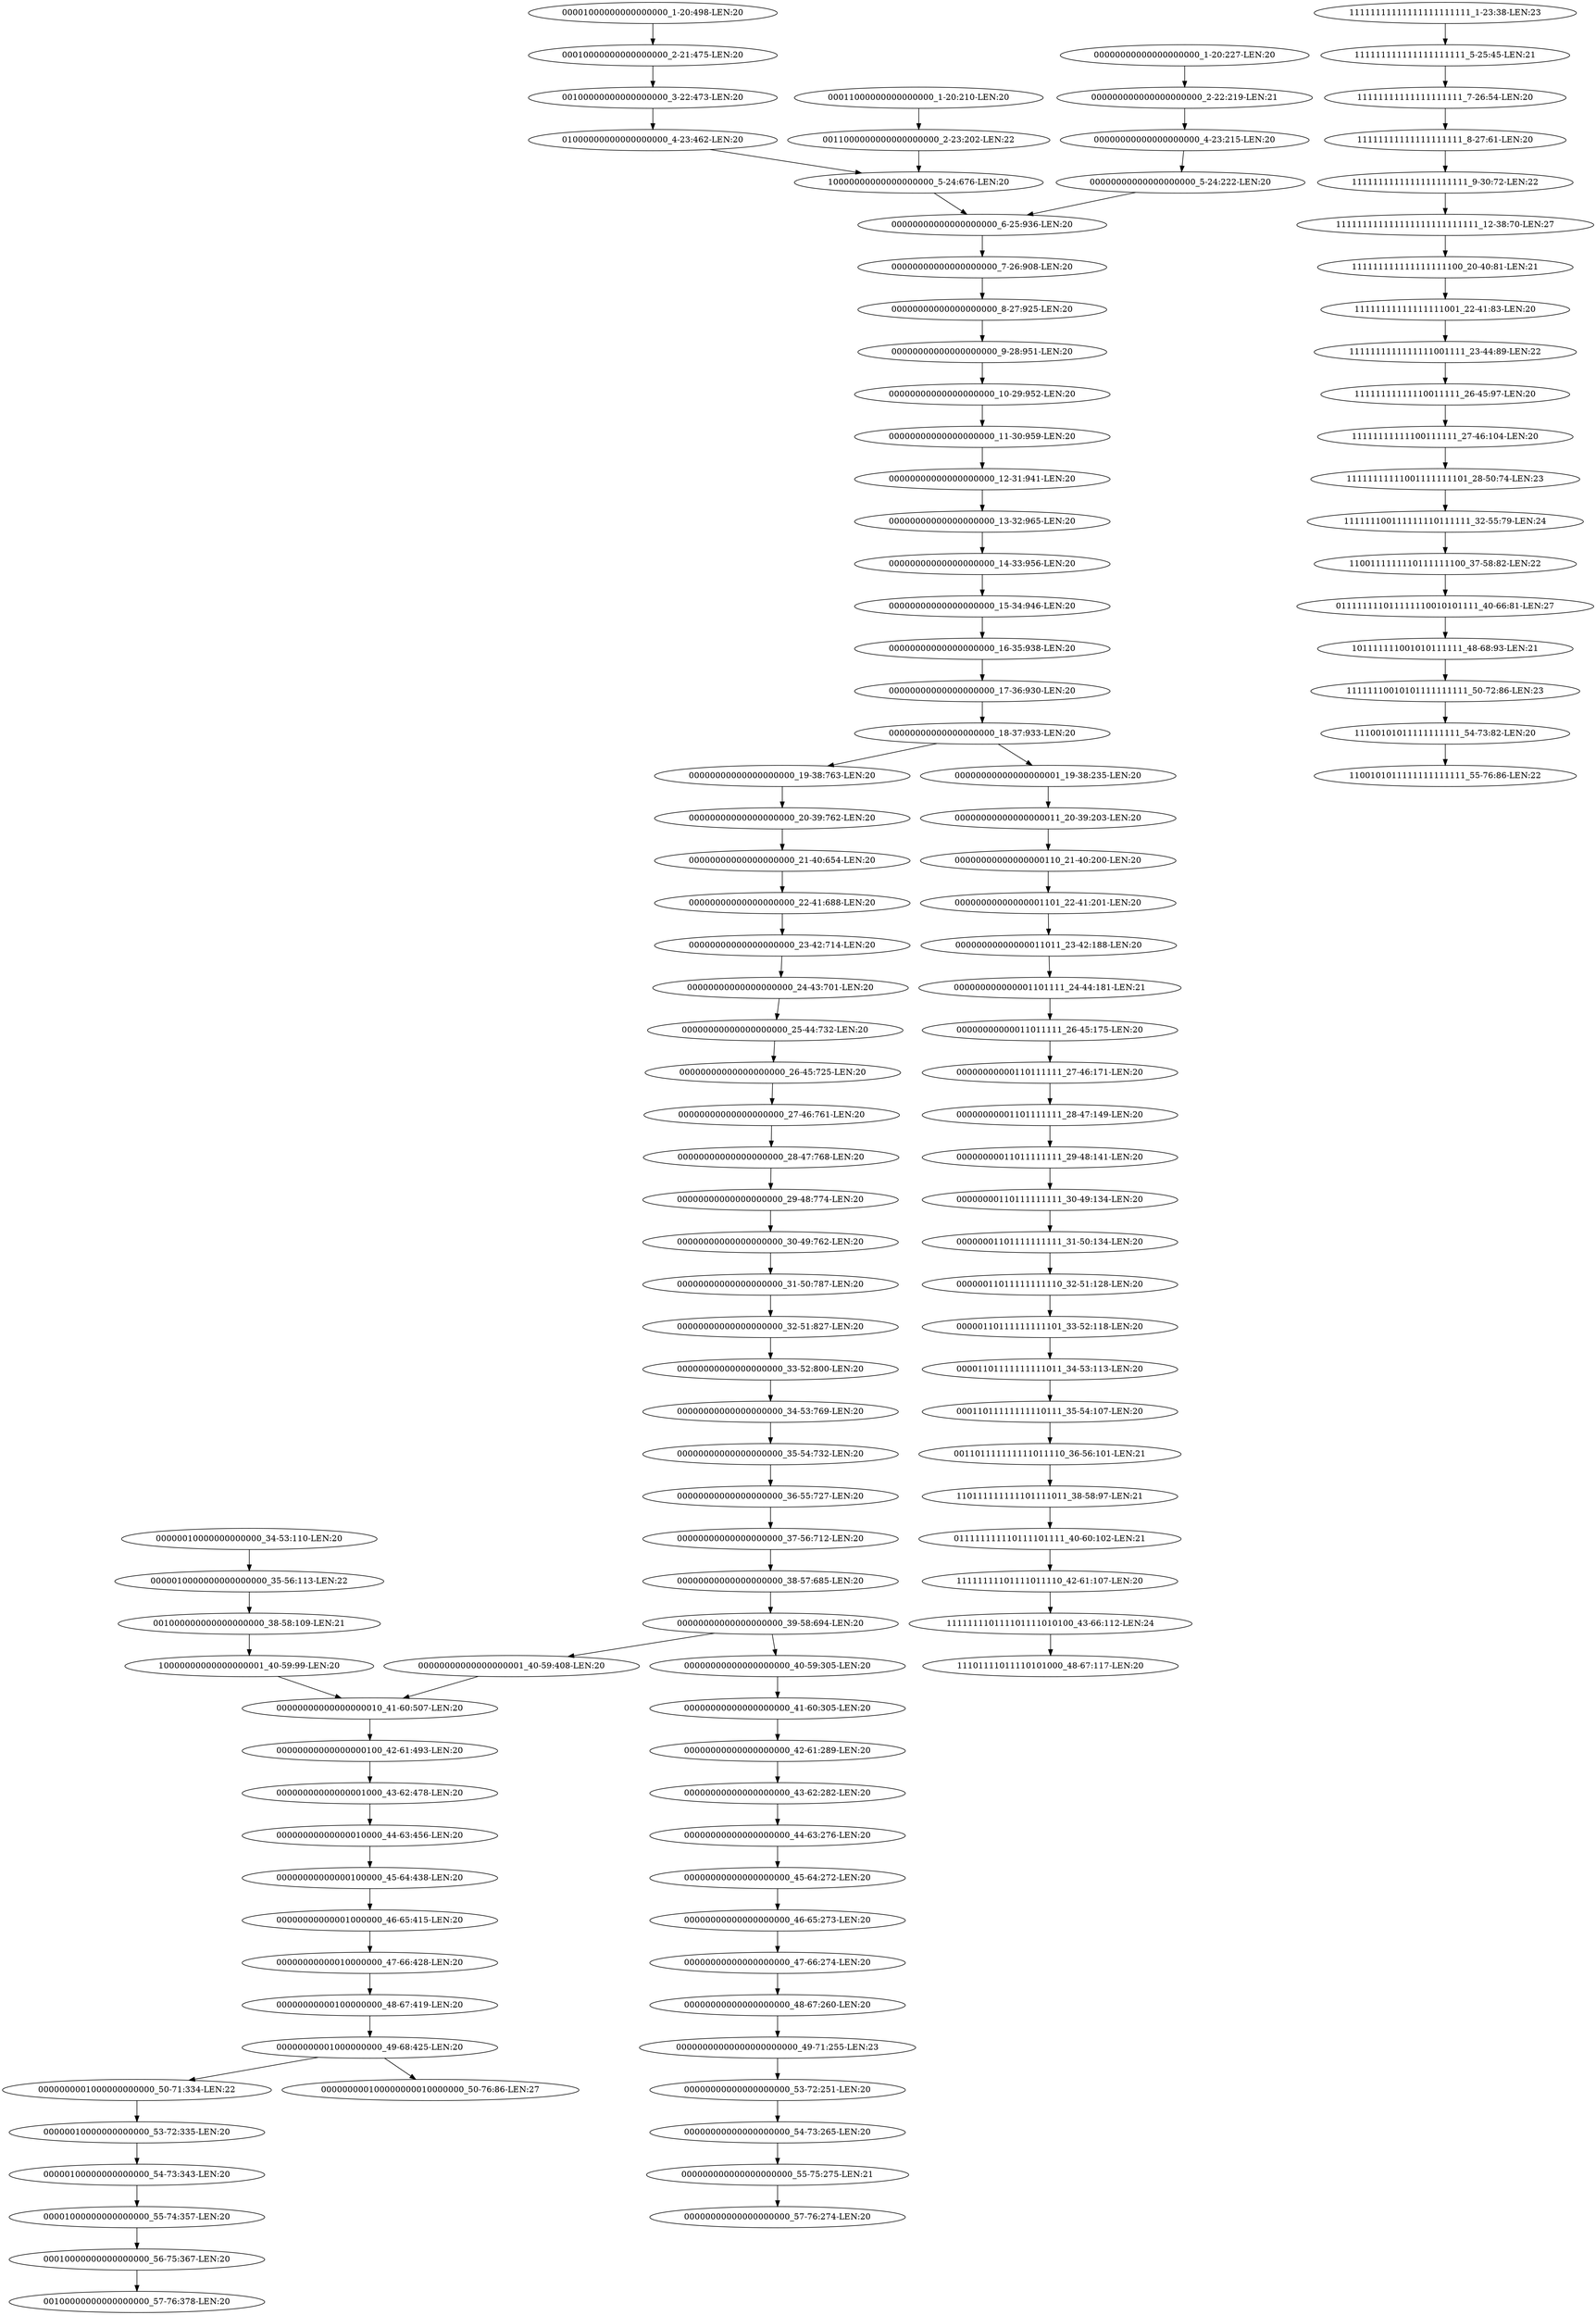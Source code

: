 digraph G {
    "00000000000000000000_37-56:712-LEN:20" -> "00000000000000000000_38-57:685-LEN:20";
    "00000000000000000000_38-57:685-LEN:20" -> "00000000000000000000_39-58:694-LEN:20";
    "00000000000000000110_21-40:200-LEN:20" -> "00000000000000001101_22-41:201-LEN:20";
    "11111111111111111001_22-41:83-LEN:20" -> "1111111111111111001111_23-44:89-LEN:22";
    "00000000000000000000_41-60:305-LEN:20" -> "00000000000000000000_42-61:289-LEN:20";
    "00000000000000000000_8-27:925-LEN:20" -> "00000000000000000000_9-28:951-LEN:20";
    "00000000000000000000_44-63:276-LEN:20" -> "00000000000000000000_45-64:272-LEN:20";
    "00000000000000000000_11-30:959-LEN:20" -> "00000000000000000000_12-31:941-LEN:20";
    "00000000000001000000_46-65:415-LEN:20" -> "00000000000010000000_47-66:428-LEN:20";
    "00000000000000010000_44-63:456-LEN:20" -> "00000000000000100000_45-64:438-LEN:20";
    "00000000000000000000_6-25:936-LEN:20" -> "00000000000000000000_7-26:908-LEN:20";
    "0000000001000000000000_50-71:334-LEN:22" -> "00000010000000000000_53-72:335-LEN:20";
    "00000000000000000000_28-47:768-LEN:20" -> "00000000000000000000_29-48:774-LEN:20";
    "00000000000000011011_23-42:188-LEN:20" -> "000000000000001101111_24-44:181-LEN:21";
    "00000000000000000000_16-35:938-LEN:20" -> "00000000000000000000_17-36:930-LEN:20";
    "00000001101111111111_31-50:134-LEN:20" -> "00000011011111111110_32-51:128-LEN:20";
    "00000000000100000000_48-67:419-LEN:20" -> "00000000001000000000_49-68:425-LEN:20";
    "00000000000000000000_34-53:769-LEN:20" -> "00000000000000000000_35-54:732-LEN:20";
    "00000000000000000000_40-59:305-LEN:20" -> "00000000000000000000_41-60:305-LEN:20";
    "00000000001000000000_49-68:425-LEN:20" -> "0000000001000000000000_50-71:334-LEN:22";
    "00000000001000000000_49-68:425-LEN:20" -> "000000000100000000010000000_50-76:86-LEN:27";
    "00000000000000000000_46-65:273-LEN:20" -> "00000000000000000000_47-66:274-LEN:20";
    "1111111111111111001111_23-44:89-LEN:22" -> "11111111111110011111_26-45:97-LEN:20";
    "11111111111110011111_26-45:97-LEN:20" -> "11111111111100111111_27-46:104-LEN:20";
    "01000000000000000000_4-23:462-LEN:20" -> "10000000000000000000_5-24:676-LEN:20";
    "00000000000000000000_54-73:265-LEN:20" -> "000000000000000000000_55-75:275-LEN:21";
    "00000000000000000010_41-60:507-LEN:20" -> "00000000000000000100_42-61:493-LEN:20";
    "00000000000000000000_33-52:800-LEN:20" -> "00000000000000000000_34-53:769-LEN:20";
    "00000000000000000000_4-23:215-LEN:20" -> "00000000000000000000_5-24:222-LEN:20";
    "00000000000000000000_23-42:714-LEN:20" -> "00000000000000000000_24-43:701-LEN:20";
    "11111111111111111111111_1-23:38-LEN:23" -> "111111111111111111111_5-25:45-LEN:21";
    "11111111101111011110_42-61:107-LEN:20" -> "111111110111101111010100_43-66:112-LEN:24";
    "00000110111111111101_33-52:118-LEN:20" -> "00001101111111111011_34-53:113-LEN:20";
    "00000010000000000000_34-53:110-LEN:20" -> "0000010000000000000000_35-56:113-LEN:22";
    "000000000000000000000_2-22:219-LEN:21" -> "00000000000000000000_4-23:215-LEN:20";
    "00000000000000000000_19-38:763-LEN:20" -> "00000000000000000000_20-39:762-LEN:20";
    "00000000000011011111_26-45:175-LEN:20" -> "00000000000110111111_27-46:171-LEN:20";
    "111111111111111111111111111_12-38:70-LEN:27" -> "111111111111111111100_20-40:81-LEN:21";
    "00000000000000000000_47-66:274-LEN:20" -> "00000000000000000000_48-67:260-LEN:20";
    "00000000000000000000_35-54:732-LEN:20" -> "00000000000000000000_36-55:727-LEN:20";
    "00000000000000000000_12-31:941-LEN:20" -> "00000000000000000000_13-32:965-LEN:20";
    "00000000000000000000_31-50:787-LEN:20" -> "00000000000000000000_32-51:827-LEN:20";
    "11111111111001111111101_28-50:74-LEN:23" -> "111111100111111110111111_32-55:79-LEN:24";
    "00000000000000000000_14-33:956-LEN:20" -> "00000000000000000000_15-34:946-LEN:20";
    "00000000000000001101_22-41:201-LEN:20" -> "00000000000000011011_23-42:188-LEN:20";
    "00000000000000000000_45-64:272-LEN:20" -> "00000000000000000000_46-65:273-LEN:20";
    "011111111011111110010101111_40-66:81-LEN:27" -> "101111111001010111111_48-68:93-LEN:21";
    "00000000000010000000_47-66:428-LEN:20" -> "00000000000100000000_48-67:419-LEN:20";
    "00000000000000000000000_49-71:255-LEN:23" -> "00000000000000000000_53-72:251-LEN:20";
    "00001101111111111011_34-53:113-LEN:20" -> "00011011111111110111_35-54:107-LEN:20";
    "00000000001101111111_28-47:149-LEN:20" -> "00000000011011111111_29-48:141-LEN:20";
    "001101111111111011110_36-56:101-LEN:21" -> "110111111111101111011_38-58:97-LEN:21";
    "00000000000000000000_18-37:933-LEN:20" -> "00000000000000000000_19-38:763-LEN:20";
    "00000000000000000000_18-37:933-LEN:20" -> "00000000000000000001_19-38:235-LEN:20";
    "00000000000000000000_29-48:774-LEN:20" -> "00000000000000000000_30-49:762-LEN:20";
    "000000000000000000000_55-75:275-LEN:21" -> "00000000000000000000_57-76:274-LEN:20";
    "00000000000000000000_53-72:251-LEN:20" -> "00000000000000000000_54-73:265-LEN:20";
    "101111111001010111111_48-68:93-LEN:21" -> "11111110010101111111111_50-72:86-LEN:23";
    "00000000000000000000_32-51:827-LEN:20" -> "00000000000000000000_33-52:800-LEN:20";
    "111111111111111111100_20-40:81-LEN:21" -> "11111111111111111001_22-41:83-LEN:20";
    "111111111111111111111_5-25:45-LEN:21" -> "11111111111111111111_7-26:54-LEN:20";
    "00100000000000000000_3-22:473-LEN:20" -> "01000000000000000000_4-23:462-LEN:20";
    "1100111111110111111100_37-58:82-LEN:22" -> "011111111011111110010101111_40-66:81-LEN:27";
    "00000000000000001000_43-62:478-LEN:20" -> "00000000000000010000_44-63:456-LEN:20";
    "00000000000000000000_5-24:222-LEN:20" -> "00000000000000000000_6-25:936-LEN:20";
    "00000000000000000000_30-49:762-LEN:20" -> "00000000000000000000_31-50:787-LEN:20";
    "00000010000000000000_53-72:335-LEN:20" -> "00000100000000000000_54-73:343-LEN:20";
    "0000010000000000000000_35-56:113-LEN:22" -> "001000000000000000000_38-58:109-LEN:21";
    "00000000000000000000_20-39:762-LEN:20" -> "00000000000000000000_21-40:654-LEN:20";
    "00000000000000000000_48-67:260-LEN:20" -> "00000000000000000000000_49-71:255-LEN:23";
    "10000000000000000001_40-59:99-LEN:20" -> "00000000000000000010_41-60:507-LEN:20";
    "00000011011111111110_32-51:128-LEN:20" -> "00000110111111111101_33-52:118-LEN:20";
    "111111100111111110111111_32-55:79-LEN:24" -> "1100111111110111111100_37-58:82-LEN:22";
    "00001000000000000000_1-20:498-LEN:20" -> "00010000000000000000_2-21:475-LEN:20";
    "00010000000000000000_56-75:367-LEN:20" -> "00100000000000000000_57-76:378-LEN:20";
    "00000000000000000000_7-26:908-LEN:20" -> "00000000000000000000_8-27:925-LEN:20";
    "00000000000000000000_24-43:701-LEN:20" -> "00000000000000000000_25-44:732-LEN:20";
    "00000000000110111111_27-46:171-LEN:20" -> "00000000001101111111_28-47:149-LEN:20";
    "111111110111101111010100_43-66:112-LEN:24" -> "11101111011110101000_48-67:117-LEN:20";
    "00000000000000000001_19-38:235-LEN:20" -> "00000000000000000011_20-39:203-LEN:20";
    "0011000000000000000000_2-23:202-LEN:22" -> "10000000000000000000_5-24:676-LEN:20";
    "00000000000000000000_21-40:654-LEN:20" -> "00000000000000000000_22-41:688-LEN:20";
    "00011000000000000000_1-20:210-LEN:20" -> "0011000000000000000000_2-23:202-LEN:22";
    "00000000000000000000_17-36:930-LEN:20" -> "00000000000000000000_18-37:933-LEN:20";
    "00000000000000000001_40-59:408-LEN:20" -> "00000000000000000010_41-60:507-LEN:20";
    "00000000000000000000_43-62:282-LEN:20" -> "00000000000000000000_44-63:276-LEN:20";
    "00000000000000000000_1-20:227-LEN:20" -> "000000000000000000000_2-22:219-LEN:21";
    "10000000000000000000_5-24:676-LEN:20" -> "00000000000000000000_6-25:936-LEN:20";
    "011111111110111101111_40-60:102-LEN:21" -> "11111111101111011110_42-61:107-LEN:20";
    "11111110010101111111111_50-72:86-LEN:23" -> "11100101011111111111_54-73:82-LEN:20";
    "00000000000000000100_42-61:493-LEN:20" -> "00000000000000001000_43-62:478-LEN:20";
    "00000000000000000000_36-55:727-LEN:20" -> "00000000000000000000_37-56:712-LEN:20";
    "00000000000000000000_42-61:289-LEN:20" -> "00000000000000000000_43-62:282-LEN:20";
    "00000000000000000000_15-34:946-LEN:20" -> "00000000000000000000_16-35:938-LEN:20";
    "11111111111111111111_7-26:54-LEN:20" -> "11111111111111111111_8-27:61-LEN:20";
    "00000000011011111111_29-48:141-LEN:20" -> "00000000110111111111_30-49:134-LEN:20";
    "00000000000000000000_9-28:951-LEN:20" -> "00000000000000000000_10-29:952-LEN:20";
    "00000000000000000000_25-44:732-LEN:20" -> "00000000000000000000_26-45:725-LEN:20";
    "11111111111100111111_27-46:104-LEN:20" -> "11111111111001111111101_28-50:74-LEN:23";
    "00000000000000000000_39-58:694-LEN:20" -> "00000000000000000000_40-59:305-LEN:20";
    "00000000000000000000_39-58:694-LEN:20" -> "00000000000000000001_40-59:408-LEN:20";
    "00000000000000000000_13-32:965-LEN:20" -> "00000000000000000000_14-33:956-LEN:20";
    "00000000000000000000_27-46:761-LEN:20" -> "00000000000000000000_28-47:768-LEN:20";
    "00010000000000000000_2-21:475-LEN:20" -> "00100000000000000000_3-22:473-LEN:20";
    "00000000000000100000_45-64:438-LEN:20" -> "00000000000001000000_46-65:415-LEN:20";
    "11100101011111111111_54-73:82-LEN:20" -> "1100101011111111111111_55-76:86-LEN:22";
    "00000100000000000000_54-73:343-LEN:20" -> "00001000000000000000_55-74:357-LEN:20";
    "00011011111111110111_35-54:107-LEN:20" -> "001101111111111011110_36-56:101-LEN:21";
    "00000000000000000011_20-39:203-LEN:20" -> "00000000000000000110_21-40:200-LEN:20";
    "00000000110111111111_30-49:134-LEN:20" -> "00000001101111111111_31-50:134-LEN:20";
    "11111111111111111111_8-27:61-LEN:20" -> "1111111111111111111111_9-30:72-LEN:22";
    "00000000000000000000_22-41:688-LEN:20" -> "00000000000000000000_23-42:714-LEN:20";
    "00000000000000000000_26-45:725-LEN:20" -> "00000000000000000000_27-46:761-LEN:20";
    "00000000000000000000_10-29:952-LEN:20" -> "00000000000000000000_11-30:959-LEN:20";
    "00001000000000000000_55-74:357-LEN:20" -> "00010000000000000000_56-75:367-LEN:20";
    "000000000000001101111_24-44:181-LEN:21" -> "00000000000011011111_26-45:175-LEN:20";
    "1111111111111111111111_9-30:72-LEN:22" -> "111111111111111111111111111_12-38:70-LEN:27";
    "110111111111101111011_38-58:97-LEN:21" -> "011111111110111101111_40-60:102-LEN:21";
    "001000000000000000000_38-58:109-LEN:21" -> "10000000000000000001_40-59:99-LEN:20";
}
